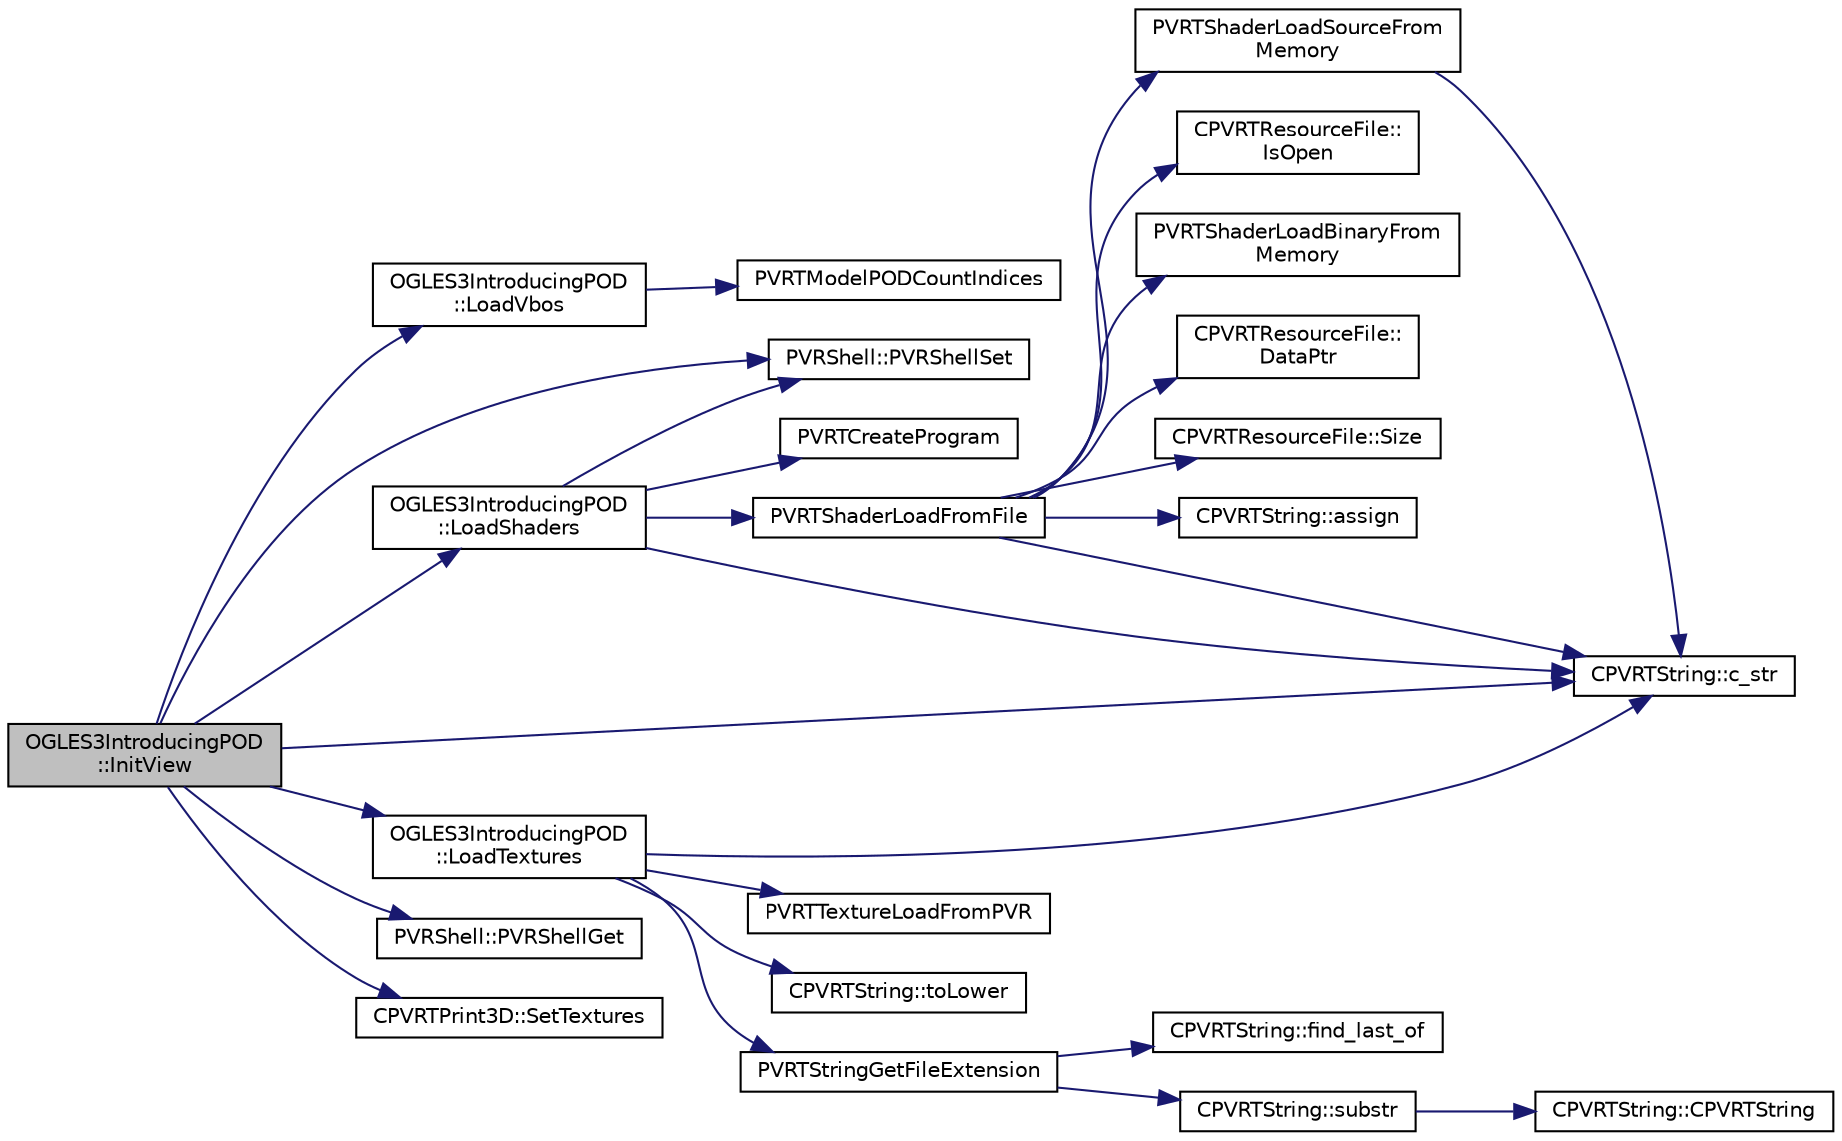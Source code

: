 digraph "OGLES3IntroducingPOD::InitView"
{
  edge [fontname="Helvetica",fontsize="10",labelfontname="Helvetica",labelfontsize="10"];
  node [fontname="Helvetica",fontsize="10",shape=record];
  rankdir="LR";
  Node1 [label="OGLES3IntroducingPOD\l::InitView",height=0.2,width=0.4,color="black", fillcolor="grey75", style="filled", fontcolor="black"];
  Node1 -> Node2 [color="midnightblue",fontsize="10",style="solid"];
  Node2 [label="OGLES3IntroducingPOD\l::LoadVbos",height=0.2,width=0.4,color="black", fillcolor="white", style="filled",URL="$class_o_g_l_e_s3_introducing_p_o_d.html#ae231a1ce71a0ad4b16266a553bdb4bd2"];
  Node2 -> Node3 [color="midnightblue",fontsize="10",style="solid"];
  Node3 [label="PVRTModelPODCountIndices",height=0.2,width=0.4,color="black", fillcolor="white", style="filled",URL="$_p_v_r_t_model_p_o_d_8h.html#a30211d755b5779ba7f85269a248b9254"];
  Node1 -> Node4 [color="midnightblue",fontsize="10",style="solid"];
  Node4 [label="PVRShell::PVRShellSet",height=0.2,width=0.4,color="black", fillcolor="white", style="filled",URL="$class_p_v_r_shell.html#afe4052dde87d659948defdd63529eee6",tooltip="This function is used to pass preferences to the PVRShell. If used, this function must be called from..."];
  Node1 -> Node5 [color="midnightblue",fontsize="10",style="solid"];
  Node5 [label="CPVRTString::c_str",height=0.2,width=0.4,color="black", fillcolor="white", style="filled",URL="$class_c_p_v_r_t_string.html#aabd1f2848c4b1d65e7418b264502687d",tooltip="Returns a const char* pointer of the string. "];
  Node1 -> Node6 [color="midnightblue",fontsize="10",style="solid"];
  Node6 [label="OGLES3IntroducingPOD\l::LoadTextures",height=0.2,width=0.4,color="black", fillcolor="white", style="filled",URL="$class_o_g_l_e_s3_introducing_p_o_d.html#af5cc40146892d1e0e51e68e4b0e52ecc"];
  Node6 -> Node7 [color="midnightblue",fontsize="10",style="solid"];
  Node7 [label="PVRTTextureLoadFromPVR",height=0.2,width=0.4,color="black", fillcolor="white", style="filled",URL="$group___a_p_i___o_g_l_e_s.html#ga6eecac4c871ba7ccdd0ef4b057a7d596",tooltip="Allows textures to be stored in binary PVR files and loaded in. Can load parts of a mipmaped texture ..."];
  Node6 -> Node5 [color="midnightblue",fontsize="10",style="solid"];
  Node6 -> Node8 [color="midnightblue",fontsize="10",style="solid"];
  Node8 [label="PVRTStringGetFileExtension",height=0.2,width=0.4,color="black", fillcolor="white", style="filled",URL="$_p_v_r_t_string_8h.html#ac0c0f2bad180554282f64e95f4c9f208"];
  Node8 -> Node9 [color="midnightblue",fontsize="10",style="solid"];
  Node9 [label="CPVRTString::find_last_of",height=0.2,width=0.4,color="black", fillcolor="white", style="filled",URL="$class_c_p_v_r_t_string.html#a5559cea254c4d8f06968b13e20ebcadf",tooltip="Returns the position of the last char that is _Ch. "];
  Node8 -> Node10 [color="midnightblue",fontsize="10",style="solid"];
  Node10 [label="CPVRTString::substr",height=0.2,width=0.4,color="black", fillcolor="white", style="filled",URL="$class_c_p_v_r_t_string.html#a626210697c8a0b65b9245693c5f21d15",tooltip="Returns the size of the string. "];
  Node10 -> Node11 [color="midnightblue",fontsize="10",style="solid"];
  Node11 [label="CPVRTString::CPVRTString",height=0.2,width=0.4,color="black", fillcolor="white", style="filled",URL="$class_c_p_v_r_t_string.html#a7872190568c8d2ff9f1624467142c956",tooltip="Constructor. "];
  Node6 -> Node12 [color="midnightblue",fontsize="10",style="solid"];
  Node12 [label="CPVRTString::toLower",height=0.2,width=0.4,color="black", fillcolor="white", style="filled",URL="$class_c_p_v_r_t_string.html#a84bdf409157354e80b364e558d52eaa6",tooltip="Converts the string to lower case. "];
  Node1 -> Node13 [color="midnightblue",fontsize="10",style="solid"];
  Node13 [label="OGLES3IntroducingPOD\l::LoadShaders",height=0.2,width=0.4,color="black", fillcolor="white", style="filled",URL="$class_o_g_l_e_s3_introducing_p_o_d.html#a23250e25bfe3a81f0c2a92d881b1e6c9"];
  Node13 -> Node14 [color="midnightblue",fontsize="10",style="solid"];
  Node14 [label="PVRTShaderLoadFromFile",height=0.2,width=0.4,color="black", fillcolor="white", style="filled",URL="$group___a_p_i___o_g_l_e_s2.html#ga568b6b49364c381f51f873e86d125138",tooltip="Loads a shader file into memory and passes it to the GL. It also passes defines that need to be pre-a..."];
  Node14 -> Node15 [color="midnightblue",fontsize="10",style="solid"];
  Node15 [label="CPVRTResourceFile::\lIsOpen",height=0.2,width=0.4,color="black", fillcolor="white", style="filled",URL="$class_c_p_v_r_t_resource_file.html#a484df820e9829438c0601bbc0aef7797",tooltip="Is the file open. "];
  Node14 -> Node16 [color="midnightblue",fontsize="10",style="solid"];
  Node16 [label="PVRTShaderLoadBinaryFrom\lMemory",height=0.2,width=0.4,color="black", fillcolor="white", style="filled",URL="$group___a_p_i___o_g_l_e_s2.html#gaeae857167097428a210514c0695a3ac7",tooltip="Takes a shader binary from memory and passes it to the GL. "];
  Node14 -> Node17 [color="midnightblue",fontsize="10",style="solid"];
  Node17 [label="CPVRTResourceFile::\lDataPtr",height=0.2,width=0.4,color="black", fillcolor="white", style="filled",URL="$class_c_p_v_r_t_resource_file.html#af3da413665ad9e932ae95676f3605781",tooltip="Returns a pointer to the file data. If the data is expected to be a string don&#39;t assume that it is nu..."];
  Node14 -> Node18 [color="midnightblue",fontsize="10",style="solid"];
  Node18 [label="CPVRTResourceFile::Size",height=0.2,width=0.4,color="black", fillcolor="white", style="filled",URL="$class_c_p_v_r_t_resource_file.html#adfd470f542fd27ee904966b116afd617",tooltip="Returns the size of the opened file. "];
  Node14 -> Node19 [color="midnightblue",fontsize="10",style="solid"];
  Node19 [label="CPVRTString::assign",height=0.2,width=0.4,color="black", fillcolor="white", style="filled",URL="$class_c_p_v_r_t_string.html#ada0fed209f3ddcb45cde07eff41b718a",tooltip="Assigns the string to the string _Ptr. "];
  Node14 -> Node5 [color="midnightblue",fontsize="10",style="solid"];
  Node14 -> Node20 [color="midnightblue",fontsize="10",style="solid"];
  Node20 [label="PVRTShaderLoadSourceFrom\lMemory",height=0.2,width=0.4,color="black", fillcolor="white", style="filled",URL="$group___a_p_i___o_g_l_e_s2.html#ga01702688579886d94df09c62817fab6c",tooltip="Loads a shader source code into memory and compiles it. It also pre-appends the array of defines that..."];
  Node20 -> Node5 [color="midnightblue",fontsize="10",style="solid"];
  Node13 -> Node21 [color="midnightblue",fontsize="10",style="solid"];
  Node21 [label="PVRTCreateProgram",height=0.2,width=0.4,color="black", fillcolor="white", style="filled",URL="$group___a_p_i___o_g_l_e_s2.html#ga47ba5cd4baf3d8541e222081b521d5c6",tooltip="Links a shader program. "];
  Node13 -> Node4 [color="midnightblue",fontsize="10",style="solid"];
  Node13 -> Node5 [color="midnightblue",fontsize="10",style="solid"];
  Node1 -> Node22 [color="midnightblue",fontsize="10",style="solid"];
  Node22 [label="PVRShell::PVRShellGet",height=0.2,width=0.4,color="black", fillcolor="white", style="filled",URL="$class_p_v_r_shell.html#ad58b00376cdae7a8aeea41fc17367bfd",tooltip="This function is used to get parameters from the PVRShell. It can be called from anywhere in the prog..."];
  Node1 -> Node23 [color="midnightblue",fontsize="10",style="solid"];
  Node23 [label="CPVRTPrint3D::SetTextures",height=0.2,width=0.4,color="black", fillcolor="white", style="filled",URL="$class_c_p_v_r_t_print3_d.html#a83a1fbe0a34d14a6a0d206b1e555dda7",tooltip="Initialization and texture upload of default font data. Should be called only once for a Print3D obje..."];
}
